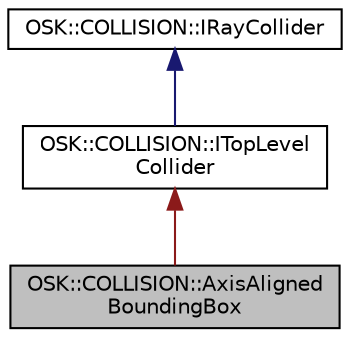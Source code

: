 digraph "OSK::COLLISION::AxisAlignedBoundingBox"
{
 // LATEX_PDF_SIZE
  edge [fontname="Helvetica",fontsize="10",labelfontname="Helvetica",labelfontsize="10"];
  node [fontname="Helvetica",fontsize="10",shape=record];
  Node1 [label="OSK::COLLISION::AxisAligned\lBoundingBox",height=0.2,width=0.4,color="black", fillcolor="grey75", style="filled", fontcolor="black",tooltip="Un área de colisión de alto nivel representado por una caja tridimensional."];
  Node2 -> Node1 [dir="back",color="firebrick4",fontsize="10",style="solid",fontname="Helvetica"];
  Node2 [label="OSK::COLLISION::ITopLevel\lCollider",height=0.2,width=0.4,color="black", fillcolor="white", style="filled",URL="$class_o_s_k_1_1_c_o_l_l_i_s_i_o_n_1_1_i_top_level_collider.html",tooltip="Representa un área de colisión no muy ajustada que permite descartar colisiones de una manera más ráp..."];
  Node3 -> Node2 [dir="back",color="midnightblue",fontsize="10",style="solid",fontname="Helvetica"];
  Node3 [label="OSK::COLLISION::IRayCollider",height=0.2,width=0.4,color="black", fillcolor="white", style="filled",URL="$class_o_s_k_1_1_c_o_l_l_i_s_i_o_n_1_1_i_ray_collider.html",tooltip="Interfaz para colliders que pueden interseccionar con un rayo."];
}
